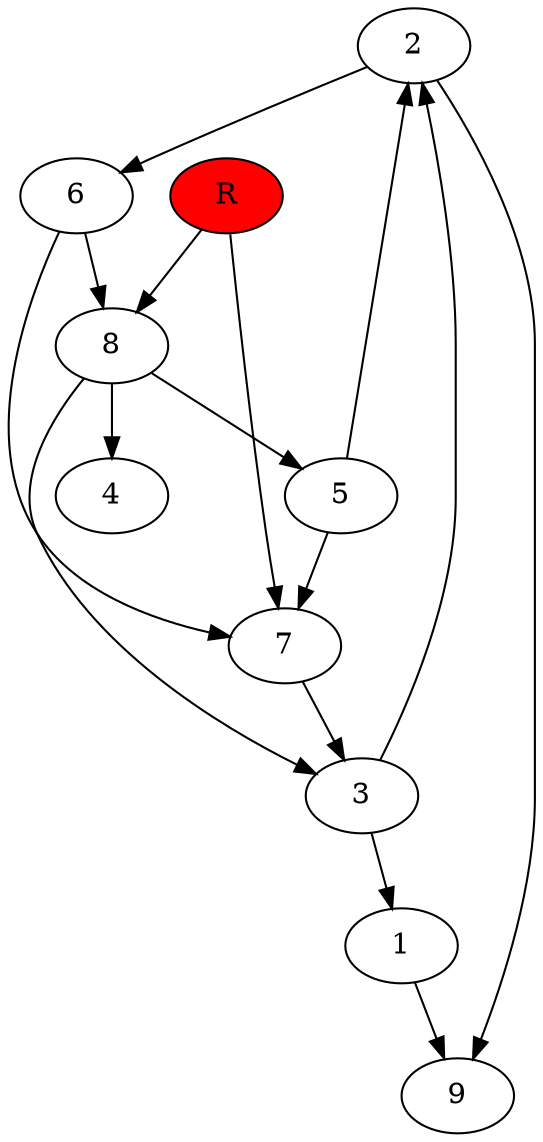 digraph prb30730 {
	1
	2
	3
	4
	5
	6
	7
	8
	R [fillcolor="#ff0000" style=filled]
	1 -> 9
	2 -> 6
	2 -> 9
	3 -> 1
	3 -> 2
	5 -> 2
	5 -> 7
	6 -> 7
	6 -> 8
	7 -> 3
	8 -> 3
	8 -> 4
	8 -> 5
	R -> 7
	R -> 8
}
